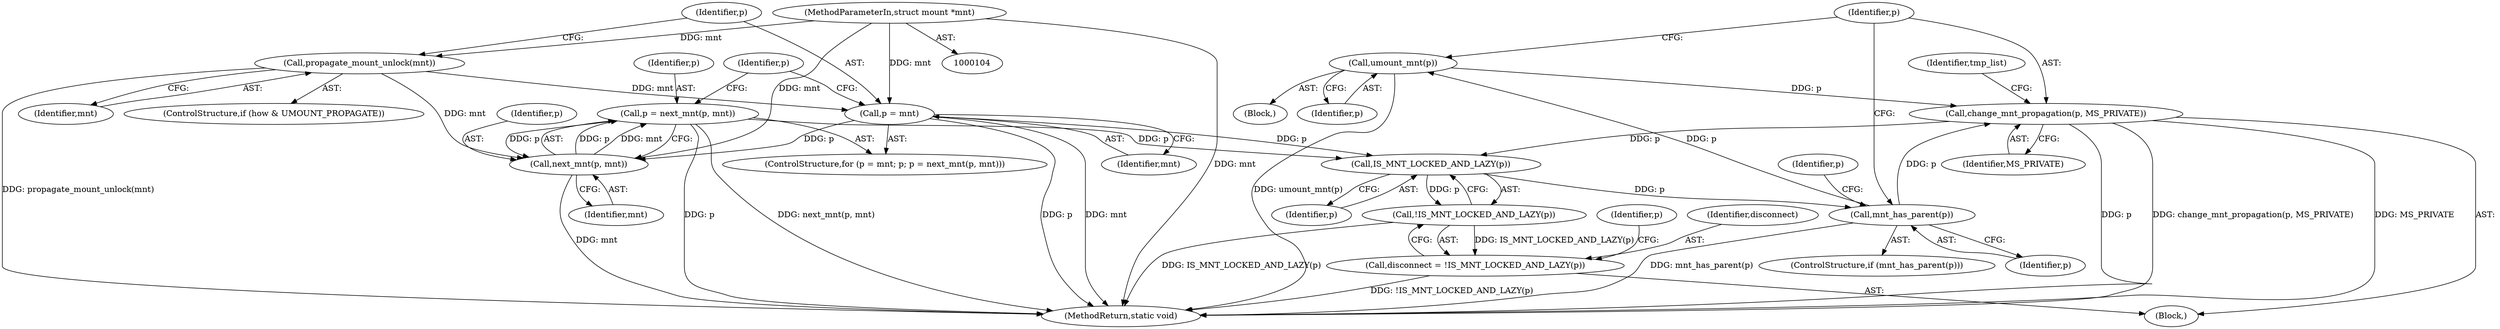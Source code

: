 digraph "0_linux_ce07d891a0891d3c0d0c2d73d577490486b809e1_1@pointer" {
"1000240" [label="(Call,umount_mnt(p))"];
"1000214" [label="(Call,mnt_has_parent(p))"];
"1000195" [label="(Call,IS_MNT_LOCKED_AND_LAZY(p))"];
"1000122" [label="(Call,p = next_mnt(p, mnt))"];
"1000124" [label="(Call,next_mnt(p, mnt))"];
"1000118" [label="(Call,p = mnt)"];
"1000115" [label="(Call,propagate_mount_unlock(mnt))"];
"1000105" [label="(MethodParameterIn,struct mount *mnt)"];
"1000242" [label="(Call,change_mnt_propagation(p, MS_PRIVATE))"];
"1000240" [label="(Call,umount_mnt(p))"];
"1000194" [label="(Call,!IS_MNT_LOCKED_AND_LAZY(p))"];
"1000192" [label="(Call,disconnect = !IS_MNT_LOCKED_AND_LAZY(p))"];
"1000123" [label="(Identifier,p)"];
"1000242" [label="(Call,change_mnt_propagation(p, MS_PRIVATE))"];
"1000243" [label="(Identifier,p)"];
"1000213" [label="(ControlStructure,if (mnt_has_parent(p)))"];
"1000117" [label="(ControlStructure,for (p = mnt; p; p = next_mnt(p, mnt)))"];
"1000159" [label="(Identifier,tmp_list)"];
"1000111" [label="(ControlStructure,if (how & UMOUNT_PROPAGATE))"];
"1000219" [label="(Identifier,p)"];
"1000118" [label="(Call,p = mnt)"];
"1000120" [label="(Identifier,mnt)"];
"1000214" [label="(Call,mnt_has_parent(p))"];
"1000194" [label="(Call,!IS_MNT_LOCKED_AND_LAZY(p))"];
"1000125" [label="(Identifier,p)"];
"1000115" [label="(Call,propagate_mount_unlock(mnt))"];
"1000121" [label="(Identifier,p)"];
"1000239" [label="(Block,)"];
"1000195" [label="(Call,IS_MNT_LOCKED_AND_LAZY(p))"];
"1000160" [label="(Block,)"];
"1000126" [label="(Identifier,mnt)"];
"1000244" [label="(Identifier,MS_PRIVATE)"];
"1000240" [label="(Call,umount_mnt(p))"];
"1000196" [label="(Identifier,p)"];
"1000200" [label="(Identifier,p)"];
"1000122" [label="(Call,p = next_mnt(p, mnt))"];
"1000105" [label="(MethodParameterIn,struct mount *mnt)"];
"1000192" [label="(Call,disconnect = !IS_MNT_LOCKED_AND_LAZY(p))"];
"1000119" [label="(Identifier,p)"];
"1000215" [label="(Identifier,p)"];
"1000241" [label="(Identifier,p)"];
"1000245" [label="(MethodReturn,static void)"];
"1000116" [label="(Identifier,mnt)"];
"1000193" [label="(Identifier,disconnect)"];
"1000124" [label="(Call,next_mnt(p, mnt))"];
"1000240" -> "1000239"  [label="AST: "];
"1000240" -> "1000241"  [label="CFG: "];
"1000241" -> "1000240"  [label="AST: "];
"1000243" -> "1000240"  [label="CFG: "];
"1000240" -> "1000245"  [label="DDG: umount_mnt(p)"];
"1000214" -> "1000240"  [label="DDG: p"];
"1000240" -> "1000242"  [label="DDG: p"];
"1000214" -> "1000213"  [label="AST: "];
"1000214" -> "1000215"  [label="CFG: "];
"1000215" -> "1000214"  [label="AST: "];
"1000219" -> "1000214"  [label="CFG: "];
"1000243" -> "1000214"  [label="CFG: "];
"1000214" -> "1000245"  [label="DDG: mnt_has_parent(p)"];
"1000195" -> "1000214"  [label="DDG: p"];
"1000214" -> "1000242"  [label="DDG: p"];
"1000195" -> "1000194"  [label="AST: "];
"1000195" -> "1000196"  [label="CFG: "];
"1000196" -> "1000195"  [label="AST: "];
"1000194" -> "1000195"  [label="CFG: "];
"1000195" -> "1000194"  [label="DDG: p"];
"1000122" -> "1000195"  [label="DDG: p"];
"1000118" -> "1000195"  [label="DDG: p"];
"1000242" -> "1000195"  [label="DDG: p"];
"1000122" -> "1000117"  [label="AST: "];
"1000122" -> "1000124"  [label="CFG: "];
"1000123" -> "1000122"  [label="AST: "];
"1000124" -> "1000122"  [label="AST: "];
"1000121" -> "1000122"  [label="CFG: "];
"1000122" -> "1000245"  [label="DDG: p"];
"1000122" -> "1000245"  [label="DDG: next_mnt(p, mnt)"];
"1000124" -> "1000122"  [label="DDG: p"];
"1000124" -> "1000122"  [label="DDG: mnt"];
"1000122" -> "1000124"  [label="DDG: p"];
"1000124" -> "1000126"  [label="CFG: "];
"1000125" -> "1000124"  [label="AST: "];
"1000126" -> "1000124"  [label="AST: "];
"1000124" -> "1000245"  [label="DDG: mnt"];
"1000118" -> "1000124"  [label="DDG: p"];
"1000105" -> "1000124"  [label="DDG: mnt"];
"1000115" -> "1000124"  [label="DDG: mnt"];
"1000118" -> "1000117"  [label="AST: "];
"1000118" -> "1000120"  [label="CFG: "];
"1000119" -> "1000118"  [label="AST: "];
"1000120" -> "1000118"  [label="AST: "];
"1000121" -> "1000118"  [label="CFG: "];
"1000118" -> "1000245"  [label="DDG: p"];
"1000118" -> "1000245"  [label="DDG: mnt"];
"1000115" -> "1000118"  [label="DDG: mnt"];
"1000105" -> "1000118"  [label="DDG: mnt"];
"1000115" -> "1000111"  [label="AST: "];
"1000115" -> "1000116"  [label="CFG: "];
"1000116" -> "1000115"  [label="AST: "];
"1000119" -> "1000115"  [label="CFG: "];
"1000115" -> "1000245"  [label="DDG: propagate_mount_unlock(mnt)"];
"1000105" -> "1000115"  [label="DDG: mnt"];
"1000105" -> "1000104"  [label="AST: "];
"1000105" -> "1000245"  [label="DDG: mnt"];
"1000242" -> "1000160"  [label="AST: "];
"1000242" -> "1000244"  [label="CFG: "];
"1000243" -> "1000242"  [label="AST: "];
"1000244" -> "1000242"  [label="AST: "];
"1000159" -> "1000242"  [label="CFG: "];
"1000242" -> "1000245"  [label="DDG: change_mnt_propagation(p, MS_PRIVATE)"];
"1000242" -> "1000245"  [label="DDG: MS_PRIVATE"];
"1000242" -> "1000245"  [label="DDG: p"];
"1000194" -> "1000192"  [label="AST: "];
"1000192" -> "1000194"  [label="CFG: "];
"1000194" -> "1000245"  [label="DDG: IS_MNT_LOCKED_AND_LAZY(p)"];
"1000194" -> "1000192"  [label="DDG: IS_MNT_LOCKED_AND_LAZY(p)"];
"1000192" -> "1000160"  [label="AST: "];
"1000193" -> "1000192"  [label="AST: "];
"1000200" -> "1000192"  [label="CFG: "];
"1000192" -> "1000245"  [label="DDG: !IS_MNT_LOCKED_AND_LAZY(p)"];
}

